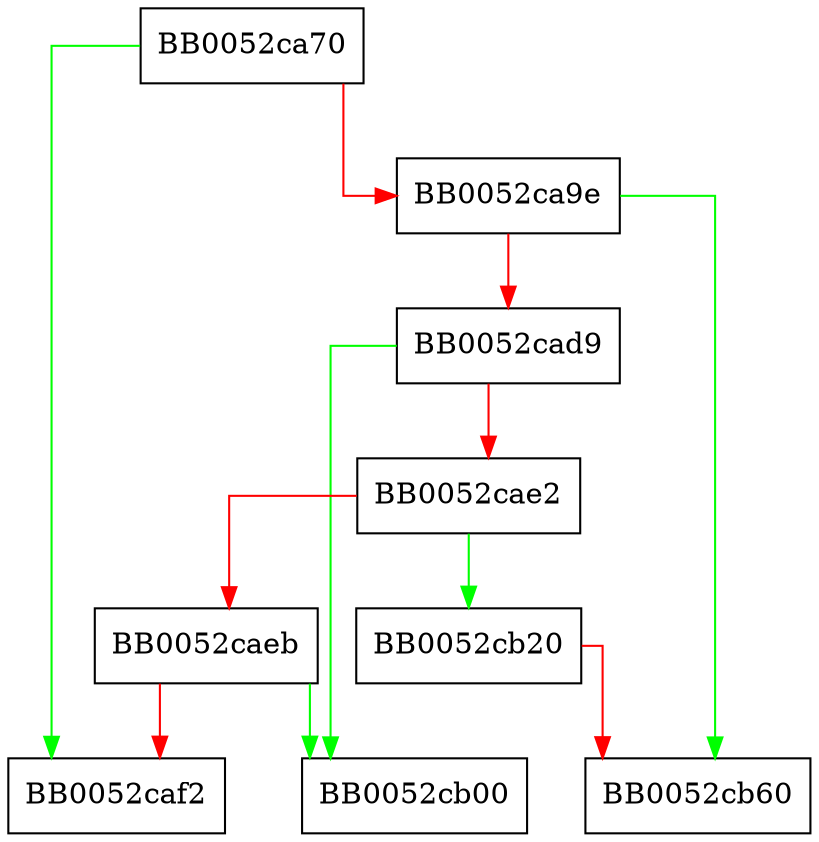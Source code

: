 digraph BIO_new_ex {
  node [shape="box"];
  graph [splines=ortho];
  BB0052ca70 -> BB0052caf2 [color="green"];
  BB0052ca70 -> BB0052ca9e [color="red"];
  BB0052ca9e -> BB0052cb60 [color="green"];
  BB0052ca9e -> BB0052cad9 [color="red"];
  BB0052cad9 -> BB0052cb00 [color="green"];
  BB0052cad9 -> BB0052cae2 [color="red"];
  BB0052cae2 -> BB0052cb20 [color="green"];
  BB0052cae2 -> BB0052caeb [color="red"];
  BB0052caeb -> BB0052cb00 [color="green"];
  BB0052caeb -> BB0052caf2 [color="red"];
  BB0052cb20 -> BB0052cb60 [color="red"];
}